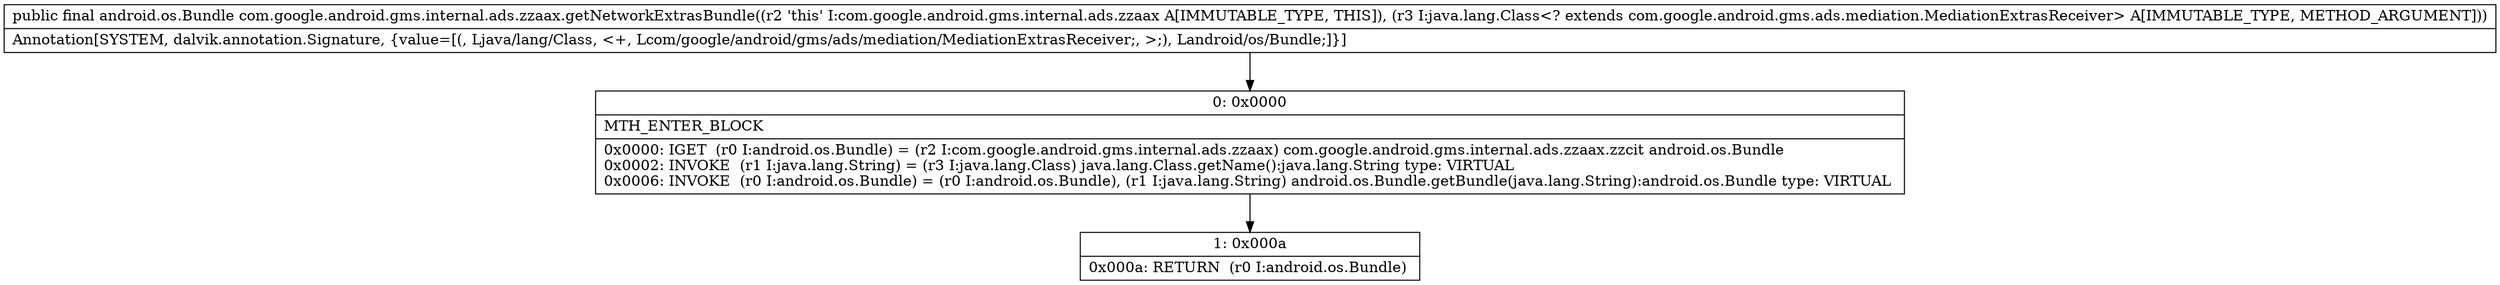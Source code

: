 digraph "CFG forcom.google.android.gms.internal.ads.zzaax.getNetworkExtrasBundle(Ljava\/lang\/Class;)Landroid\/os\/Bundle;" {
Node_0 [shape=record,label="{0\:\ 0x0000|MTH_ENTER_BLOCK\l|0x0000: IGET  (r0 I:android.os.Bundle) = (r2 I:com.google.android.gms.internal.ads.zzaax) com.google.android.gms.internal.ads.zzaax.zzcit android.os.Bundle \l0x0002: INVOKE  (r1 I:java.lang.String) = (r3 I:java.lang.Class) java.lang.Class.getName():java.lang.String type: VIRTUAL \l0x0006: INVOKE  (r0 I:android.os.Bundle) = (r0 I:android.os.Bundle), (r1 I:java.lang.String) android.os.Bundle.getBundle(java.lang.String):android.os.Bundle type: VIRTUAL \l}"];
Node_1 [shape=record,label="{1\:\ 0x000a|0x000a: RETURN  (r0 I:android.os.Bundle) \l}"];
MethodNode[shape=record,label="{public final android.os.Bundle com.google.android.gms.internal.ads.zzaax.getNetworkExtrasBundle((r2 'this' I:com.google.android.gms.internal.ads.zzaax A[IMMUTABLE_TYPE, THIS]), (r3 I:java.lang.Class\<? extends com.google.android.gms.ads.mediation.MediationExtrasReceiver\> A[IMMUTABLE_TYPE, METHOD_ARGUMENT]))  | Annotation[SYSTEM, dalvik.annotation.Signature, \{value=[(, Ljava\/lang\/Class, \<+, Lcom\/google\/android\/gms\/ads\/mediation\/MediationExtrasReceiver;, \>;), Landroid\/os\/Bundle;]\}]\l}"];
MethodNode -> Node_0;
Node_0 -> Node_1;
}

